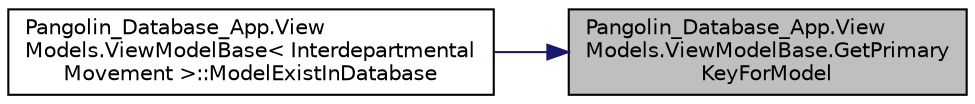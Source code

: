 digraph "Pangolin_Database_App.ViewModels.ViewModelBase.GetPrimaryKeyForModel"
{
 // LATEX_PDF_SIZE
  edge [fontname="Helvetica",fontsize="10",labelfontname="Helvetica",labelfontsize="10"];
  node [fontname="Helvetica",fontsize="10",shape=record];
  rankdir="RL";
  Node1 [label="Pangolin_Database_App.View\lModels.ViewModelBase.GetPrimary\lKeyForModel",height=0.2,width=0.4,color="black", fillcolor="grey75", style="filled", fontcolor="black",tooltip="Obtains the primary key of the selected model through reflection this methods searches for a property..."];
  Node1 -> Node2 [dir="back",color="midnightblue",fontsize="10",style="solid"];
  Node2 [label="Pangolin_Database_App.View\lModels.ViewModelBase\< Interdepartmental\lMovement \>::ModelExistInDatabase",height=0.2,width=0.4,color="black", fillcolor="white", style="filled",URL="$class_pangolin___database___app_1_1_view_models_1_1_view_model_base.html#aaedc1c94293f3f6ec676aea7a7b2cde9",tooltip="Checks if the selected model exist in database"];
}
